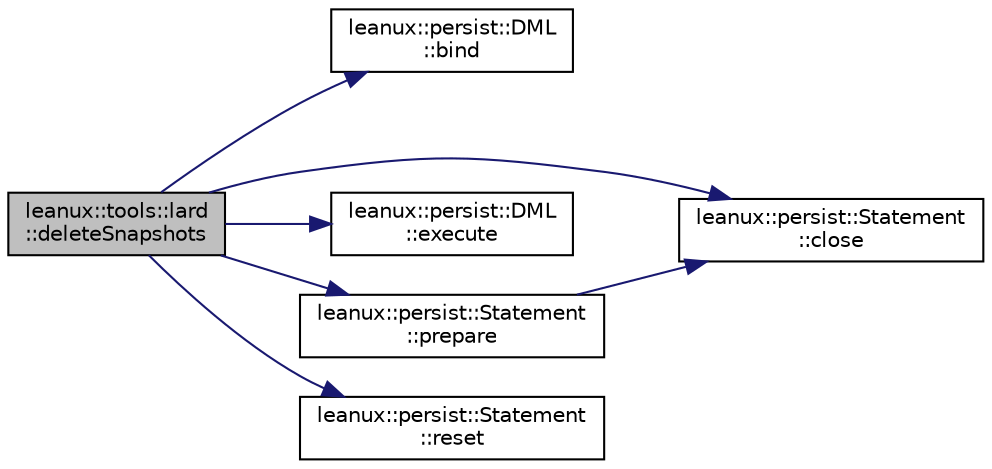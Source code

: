 digraph "leanux::tools::lard::deleteSnapshots"
{
 // LATEX_PDF_SIZE
  bgcolor="transparent";
  edge [fontname="Helvetica",fontsize="10",labelfontname="Helvetica",labelfontsize="10"];
  node [fontname="Helvetica",fontsize="10",shape=record];
  rankdir="LR";
  Node1 [label="leanux::tools::lard\l::deleteSnapshots",height=0.2,width=0.4,color="black", fillcolor="grey75", style="filled", fontcolor="black",tooltip=" "];
  Node1 -> Node2 [color="midnightblue",fontsize="10",style="solid",fontname="Helvetica"];
  Node2 [label="leanux::persist::DML\l::bind",height=0.2,width=0.4,color="black",URL="$classleanux_1_1persist_1_1DML.html#a8df01a6d880515c22106e424ed342c81",tooltip="Bind a double value to the bind at position."];
  Node1 -> Node3 [color="midnightblue",fontsize="10",style="solid",fontname="Helvetica"];
  Node3 [label="leanux::persist::Statement\l::close",height=0.2,width=0.4,color="black",URL="$classleanux_1_1persist_1_1Statement.html#a5b31fb14297ad5c1c342cfc0d8f797de",tooltip="A statement handle can be explicitly closed without deleting the Statement object itself."];
  Node1 -> Node4 [color="midnightblue",fontsize="10",style="solid",fontname="Helvetica"];
  Node4 [label="leanux::persist::DML\l::execute",height=0.2,width=0.4,color="black",URL="$classleanux_1_1persist_1_1DML.html#a66bfdf8da5f7d2c02bb5cb6f54515783",tooltip="Execute."];
  Node1 -> Node5 [color="midnightblue",fontsize="10",style="solid",fontname="Helvetica"];
  Node5 [label="leanux::persist::Statement\l::prepare",height=0.2,width=0.4,color="black",URL="$classleanux_1_1persist_1_1Statement.html#a1b809c1b1d0e9d24af65e439c3893d74",tooltip="Prepare a SQL statement."];
  Node5 -> Node3 [color="midnightblue",fontsize="10",style="solid",fontname="Helvetica"];
  Node1 -> Node6 [color="midnightblue",fontsize="10",style="solid",fontname="Helvetica"];
  Node6 [label="leanux::persist::Statement\l::reset",height=0.2,width=0.4,color="black",URL="$classleanux_1_1persist_1_1Statement.html#a4696481e678f7c7337c07c480ee985ec",tooltip="Reset a SQL statement for rexecute or even re-prepare."];
}

